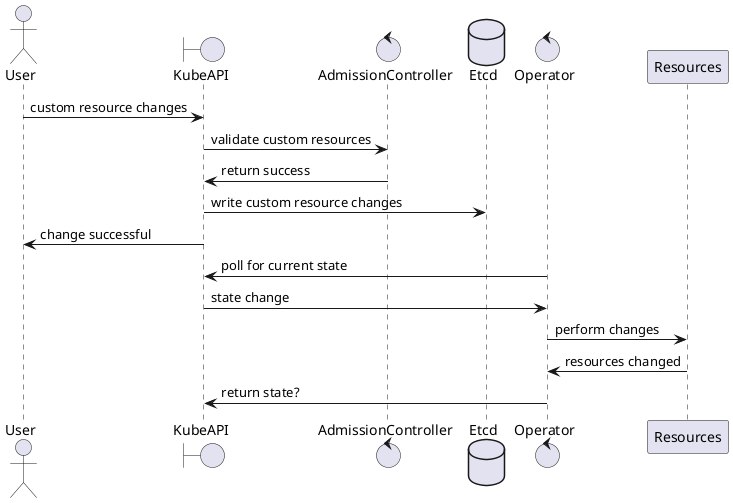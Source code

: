 @startuml operator-sequence-diagram
' Operator Types? ns, cluster wide, external?
actor User as user
boundary KubeAPI as kapi
control AdmissionController as admctr
database Etcd as etcd
control Operator as op
participant Resources as res

user -> kapi : custom resource changes
kapi -> admctr : validate custom resources
admctr -> kapi : return success
kapi -> etcd : write custom resource changes
kapi -> user : change successful
op -> kapi : poll for current state
kapi -> op : state change
op -> res : perform changes
res -> op : resources changed
op -> kapi : return state?

@enduml